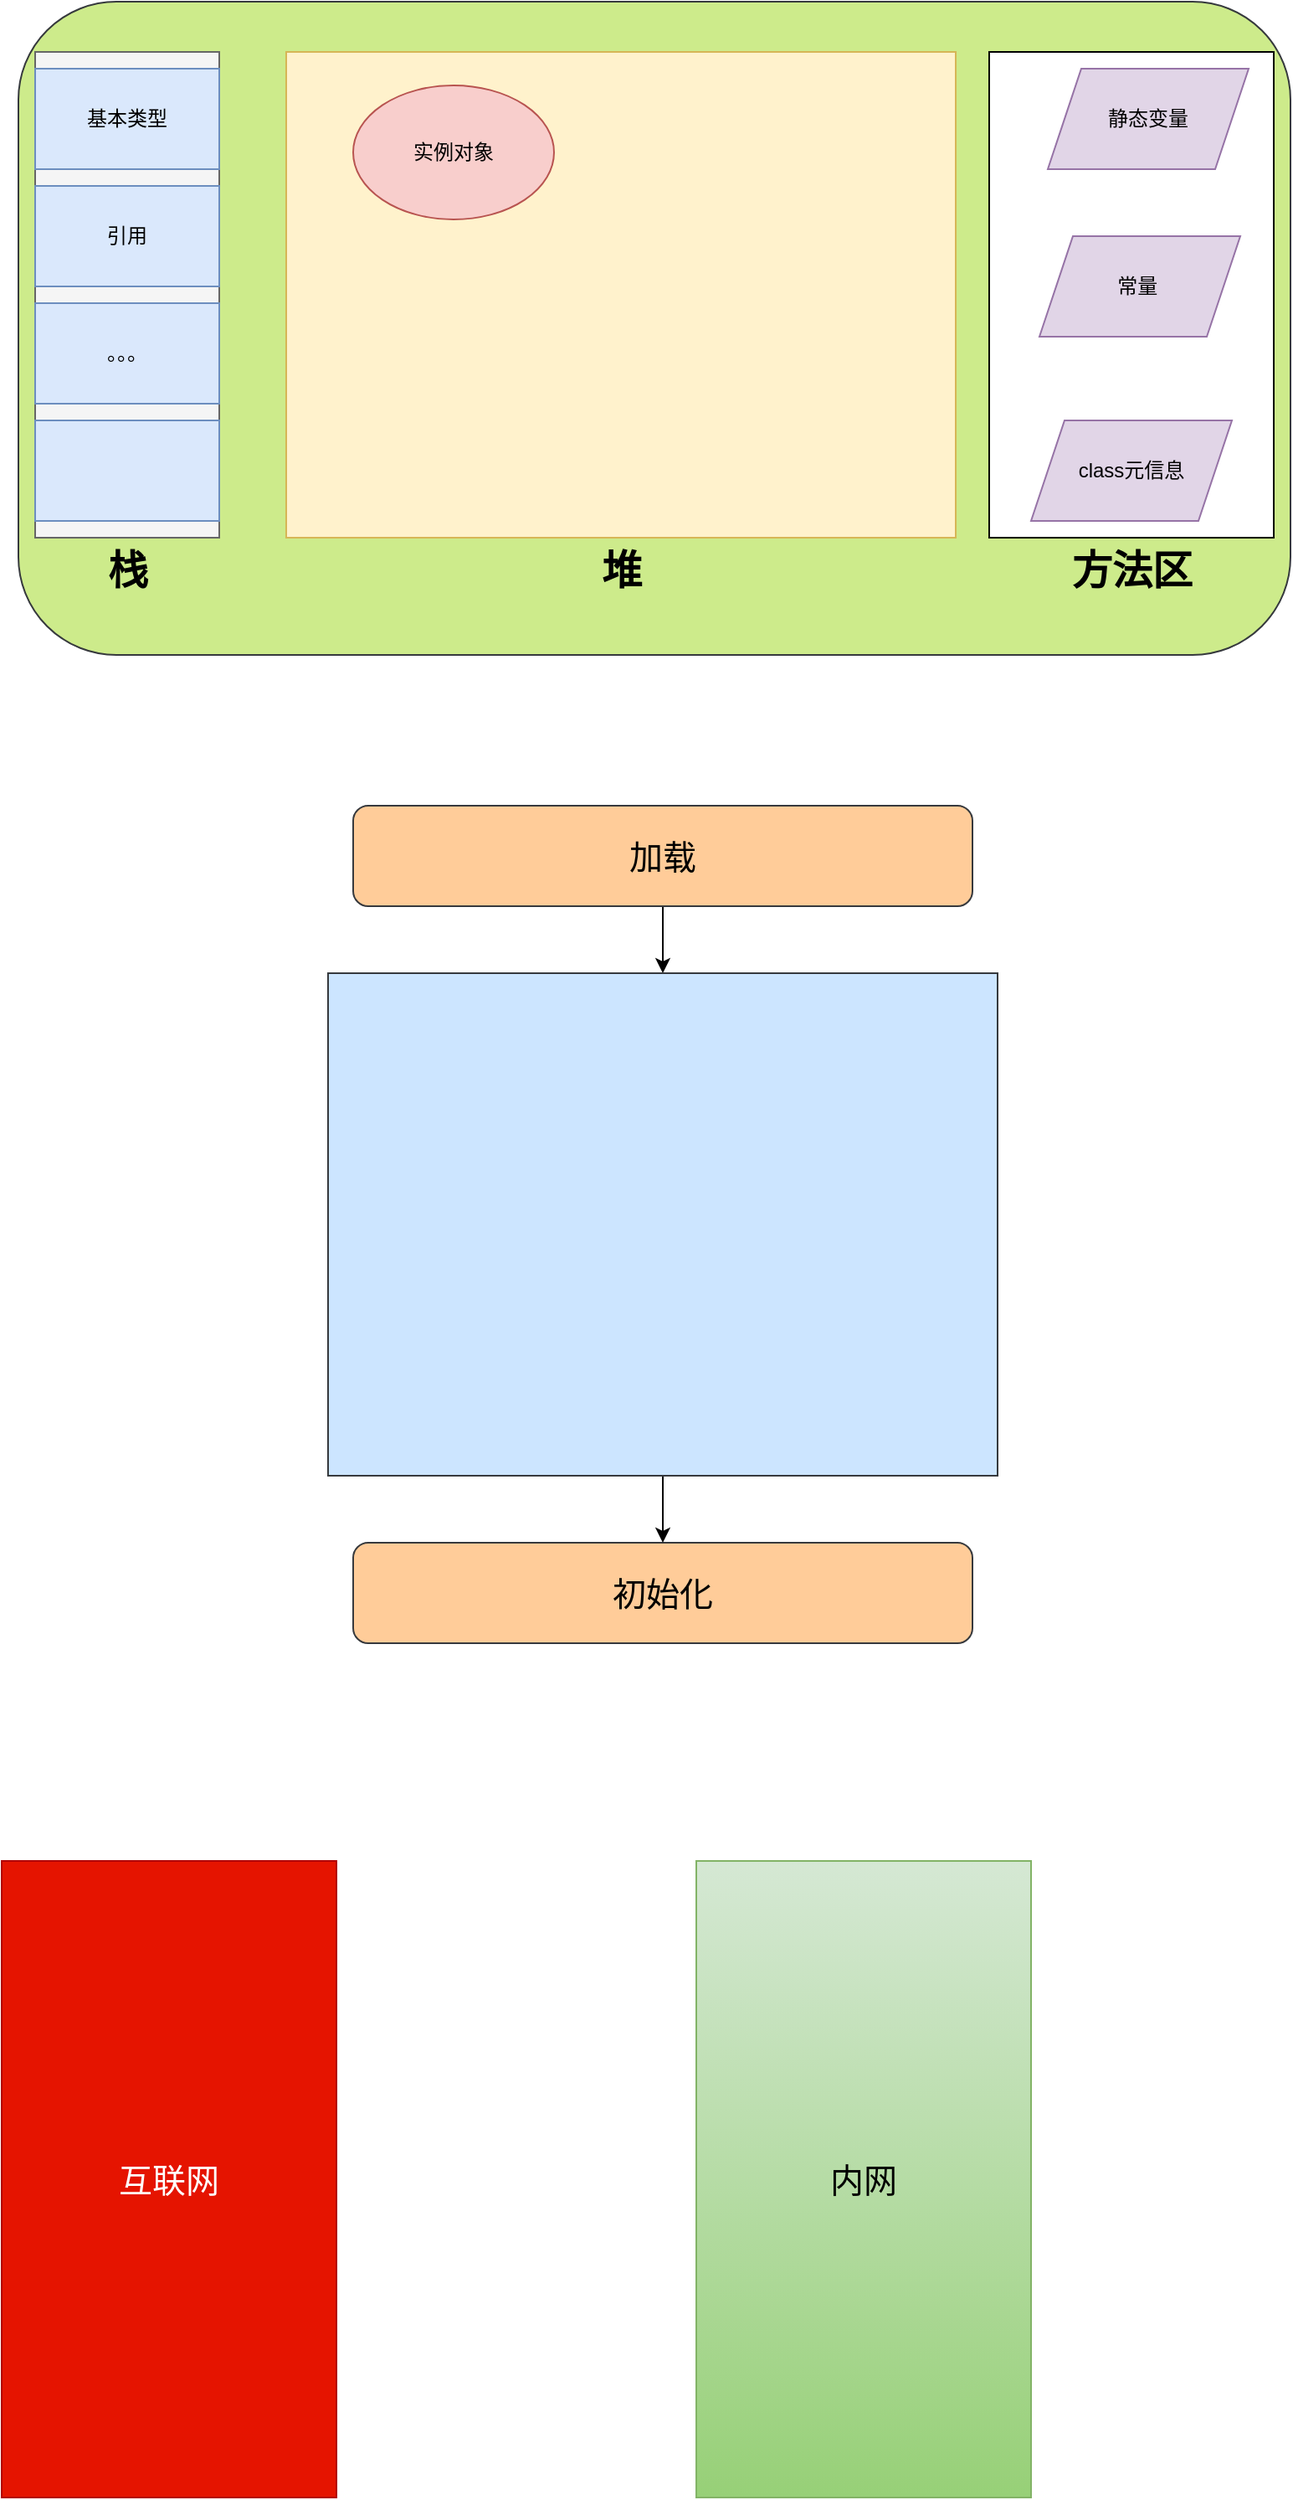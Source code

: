 <mxfile version="15.7.3" type="device"><diagram id="h-kNLbDS32QXyzgWFGoM" name="第 1 页"><mxGraphModel dx="1018" dy="715" grid="1" gridSize="10" guides="1" tooltips="1" connect="1" arrows="1" fold="1" page="1" pageScale="1" pageWidth="827" pageHeight="1169" math="0" shadow="0"><root><mxCell id="0"/><mxCell id="1" parent="0"/><mxCell id="U6NQ8SMkdsmCbHEb5g8h-1" value="" style="rounded=1;whiteSpace=wrap;html=1;fillColor=#cdeb8b;strokeColor=#36393d;" vertex="1" parent="1"><mxGeometry x="10" y="110" width="760" height="390" as="geometry"/></mxCell><mxCell id="U6NQ8SMkdsmCbHEb5g8h-2" value="" style="rounded=0;whiteSpace=wrap;html=1;fillColor=#f5f5f5;fontColor=#333333;strokeColor=#666666;" vertex="1" parent="1"><mxGeometry x="20" y="140" width="110" height="290" as="geometry"/></mxCell><mxCell id="U6NQ8SMkdsmCbHEb5g8h-3" value="基本类型" style="rounded=0;whiteSpace=wrap;html=1;fillColor=#dae8fc;strokeColor=#6c8ebf;" vertex="1" parent="1"><mxGeometry x="20" y="150" width="110" height="60" as="geometry"/></mxCell><mxCell id="U6NQ8SMkdsmCbHEb5g8h-4" value="引用" style="rounded=0;whiteSpace=wrap;html=1;fillColor=#dae8fc;strokeColor=#6c8ebf;" vertex="1" parent="1"><mxGeometry x="20" y="220" width="110" height="60" as="geometry"/></mxCell><mxCell id="U6NQ8SMkdsmCbHEb5g8h-6" value="" style="rounded=0;whiteSpace=wrap;html=1;fillColor=#dae8fc;strokeColor=#6c8ebf;" vertex="1" parent="1"><mxGeometry x="20" y="360" width="110" height="60" as="geometry"/></mxCell><mxCell id="U6NQ8SMkdsmCbHEb5g8h-7" value="。。。" style="rounded=0;whiteSpace=wrap;html=1;fillColor=#dae8fc;strokeColor=#6c8ebf;" vertex="1" parent="1"><mxGeometry x="20" y="290" width="110" height="60" as="geometry"/></mxCell><mxCell id="U6NQ8SMkdsmCbHEb5g8h-8" value="栈" style="text;strokeColor=none;fillColor=none;html=1;fontSize=24;fontStyle=1;verticalAlign=middle;align=center;" vertex="1" parent="1"><mxGeometry x="25" y="430" width="100" height="40" as="geometry"/></mxCell><mxCell id="U6NQ8SMkdsmCbHEb5g8h-9" value="" style="rounded=0;whiteSpace=wrap;html=1;fillColor=#fff2cc;strokeColor=#d6b656;" vertex="1" parent="1"><mxGeometry x="170" y="140" width="400" height="290" as="geometry"/></mxCell><mxCell id="U6NQ8SMkdsmCbHEb5g8h-10" value="堆" style="text;strokeColor=none;fillColor=none;html=1;fontSize=24;fontStyle=1;verticalAlign=middle;align=center;" vertex="1" parent="1"><mxGeometry x="320" y="430" width="100" height="40" as="geometry"/></mxCell><mxCell id="U6NQ8SMkdsmCbHEb5g8h-11" value="" style="rounded=0;whiteSpace=wrap;html=1;" vertex="1" parent="1"><mxGeometry x="590" y="140" width="170" height="290" as="geometry"/></mxCell><mxCell id="U6NQ8SMkdsmCbHEb5g8h-12" value="方法区" style="text;strokeColor=none;fillColor=none;html=1;fontSize=24;fontStyle=1;verticalAlign=middle;align=center;" vertex="1" parent="1"><mxGeometry x="625" y="430" width="100" height="40" as="geometry"/></mxCell><mxCell id="U6NQ8SMkdsmCbHEb5g8h-13" value="实例对象" style="ellipse;whiteSpace=wrap;html=1;fillColor=#f8cecc;strokeColor=#b85450;" vertex="1" parent="1"><mxGeometry x="210" y="160" width="120" height="80" as="geometry"/></mxCell><mxCell id="U6NQ8SMkdsmCbHEb5g8h-14" value="静态变量" style="shape=parallelogram;perimeter=parallelogramPerimeter;whiteSpace=wrap;html=1;fixedSize=1;fillColor=#e1d5e7;strokeColor=#9673a6;" vertex="1" parent="1"><mxGeometry x="625" y="150" width="120" height="60" as="geometry"/></mxCell><mxCell id="U6NQ8SMkdsmCbHEb5g8h-15" value="常量&lt;span style=&quot;white-space: pre&quot;&gt;&#9;&lt;/span&gt;" style="shape=parallelogram;perimeter=parallelogramPerimeter;whiteSpace=wrap;html=1;fixedSize=1;fillColor=#e1d5e7;strokeColor=#9673a6;" vertex="1" parent="1"><mxGeometry x="620" y="250" width="120" height="60" as="geometry"/></mxCell><mxCell id="U6NQ8SMkdsmCbHEb5g8h-16" value="class元信息" style="shape=parallelogram;perimeter=parallelogramPerimeter;whiteSpace=wrap;html=1;fixedSize=1;fillColor=#e1d5e7;strokeColor=#9673a6;" vertex="1" parent="1"><mxGeometry x="615" y="360" width="120" height="60" as="geometry"/></mxCell><mxCell id="U6NQ8SMkdsmCbHEb5g8h-23" style="edgeStyle=orthogonalEdgeStyle;rounded=0;orthogonalLoop=1;jettySize=auto;html=1;entryX=0.5;entryY=0;entryDx=0;entryDy=0;fontSize=20;" edge="1" parent="1" source="U6NQ8SMkdsmCbHEb5g8h-17" target="U6NQ8SMkdsmCbHEb5g8h-22"><mxGeometry relative="1" as="geometry"/></mxCell><mxCell id="U6NQ8SMkdsmCbHEb5g8h-17" value="&lt;font style=&quot;font-size: 20px&quot;&gt;加载&lt;/font&gt;" style="rounded=1;whiteSpace=wrap;html=1;fillColor=#ffcc99;strokeColor=#36393d;" vertex="1" parent="1"><mxGeometry x="210" y="590" width="370" height="60" as="geometry"/></mxCell><mxCell id="U6NQ8SMkdsmCbHEb5g8h-18" value="&lt;font style=&quot;font-size: 20px&quot;&gt;加载&lt;/font&gt;" style="rounded=1;whiteSpace=wrap;html=1;fillColor=#ffcc99;strokeColor=#36393d;" vertex="1" parent="1"><mxGeometry x="210" y="700" width="370" height="60" as="geometry"/></mxCell><mxCell id="U6NQ8SMkdsmCbHEb5g8h-19" value="&lt;font style=&quot;font-size: 20px&quot;&gt;加载&lt;/font&gt;" style="rounded=1;whiteSpace=wrap;html=1;fillColor=#ffcc99;strokeColor=#36393d;" vertex="1" parent="1"><mxGeometry x="210" y="810" width="370" height="60" as="geometry"/></mxCell><mxCell id="U6NQ8SMkdsmCbHEb5g8h-20" value="&lt;font style=&quot;font-size: 20px&quot;&gt;加载&lt;/font&gt;" style="rounded=1;whiteSpace=wrap;html=1;fillColor=#ffcc99;strokeColor=#36393d;" vertex="1" parent="1"><mxGeometry x="210" y="920" width="370" height="60" as="geometry"/></mxCell><mxCell id="U6NQ8SMkdsmCbHEb5g8h-21" value="&lt;font style=&quot;font-size: 20px&quot;&gt;初始化&lt;/font&gt;" style="rounded=1;whiteSpace=wrap;html=1;fillColor=#ffcc99;strokeColor=#36393d;" vertex="1" parent="1"><mxGeometry x="210" y="1030" width="370" height="60" as="geometry"/></mxCell><mxCell id="U6NQ8SMkdsmCbHEb5g8h-24" style="edgeStyle=orthogonalEdgeStyle;rounded=0;orthogonalLoop=1;jettySize=auto;html=1;fontSize=20;" edge="1" parent="1" source="U6NQ8SMkdsmCbHEb5g8h-22" target="U6NQ8SMkdsmCbHEb5g8h-21"><mxGeometry relative="1" as="geometry"/></mxCell><mxCell id="U6NQ8SMkdsmCbHEb5g8h-22" value="" style="rounded=0;whiteSpace=wrap;html=1;fontSize=20;fillColor=#cce5ff;strokeColor=#36393d;" vertex="1" parent="1"><mxGeometry x="195" y="690" width="400" height="300" as="geometry"/></mxCell><mxCell id="U6NQ8SMkdsmCbHEb5g8h-25" value="互联网" style="rounded=0;whiteSpace=wrap;html=1;fontSize=20;fillColor=#e51400;fontColor=#ffffff;strokeColor=#B20000;" vertex="1" parent="1"><mxGeometry y="1220" width="200" height="380" as="geometry"/></mxCell><mxCell id="U6NQ8SMkdsmCbHEb5g8h-26" value="内网" style="rounded=0;whiteSpace=wrap;html=1;fontSize=20;fillColor=#d5e8d4;gradientColor=#97d077;strokeColor=#82b366;" vertex="1" parent="1"><mxGeometry x="415" y="1220" width="200" height="380" as="geometry"/></mxCell></root></mxGraphModel></diagram></mxfile>